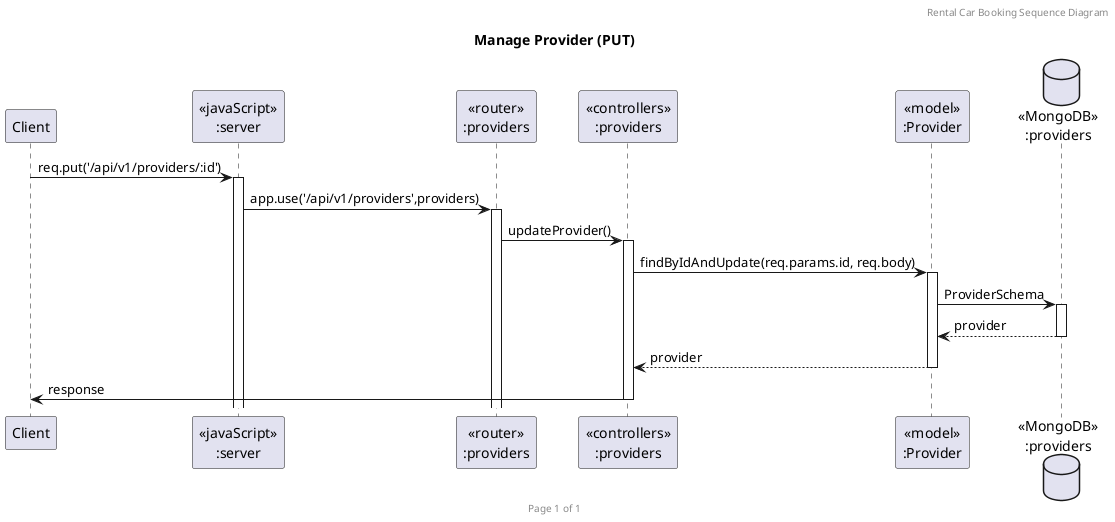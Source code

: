 @startuml Manage Provider (PUT)

header Rental Car Booking Sequence Diagram
footer Page %page% of %lastpage%
title "Manage Provider (PUT)"

participant "Client" as client
participant "<<javaScript>>\n:server" as server
participant "<<router>>\n:providers" as routerProviders
participant "<<controllers>>\n:providers" as controllersProviders
participant "<<model>>\n:Provider" as modelProvider
database "<<MongoDB>>\n:providers" as ProvidersDatabase

client->server ++:req.put('/api/v1/providers/:id')
server->routerProviders ++:app.use('/api/v1/providers',providers)
routerProviders -> controllersProviders ++:updateProvider()
controllersProviders->modelProvider ++:findByIdAndUpdate(req.params.id, req.body)
modelProvider ->ProvidersDatabase ++: ProviderSchema
ProvidersDatabase --> modelProvider --: provider
controllersProviders <-- modelProvider --:provider
controllersProviders->client --:response

@enduml